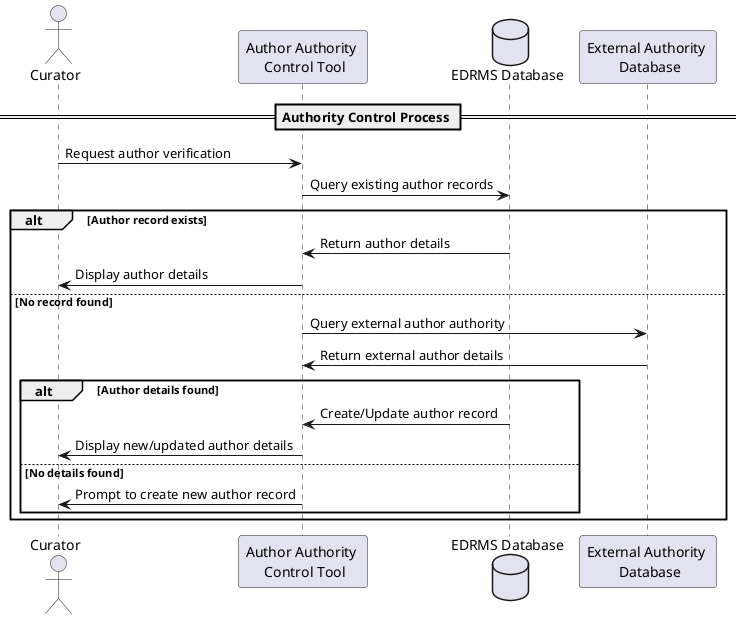 @startuml

actor Curator as curator
participant "Author Authority \n Control Tool" as tool
database "EDRMS Database" as db
participant "External Authority \n Database" as extDb

== Authority Control Process ==
curator -> tool : Request author verification
tool -> db : Query existing author records
alt Author record exists
    db -> tool : Return author details
    tool -> curator : Display author details
else No record found
    tool -> extDb : Query external author authority
    extDb -> tool : Return external author details
    alt Author details found
        db -> tool : Create/Update author record
        tool -> curator : Display new/updated author details
    else No details found
        tool -> curator : Prompt to create new author record
    end
end

@enduml